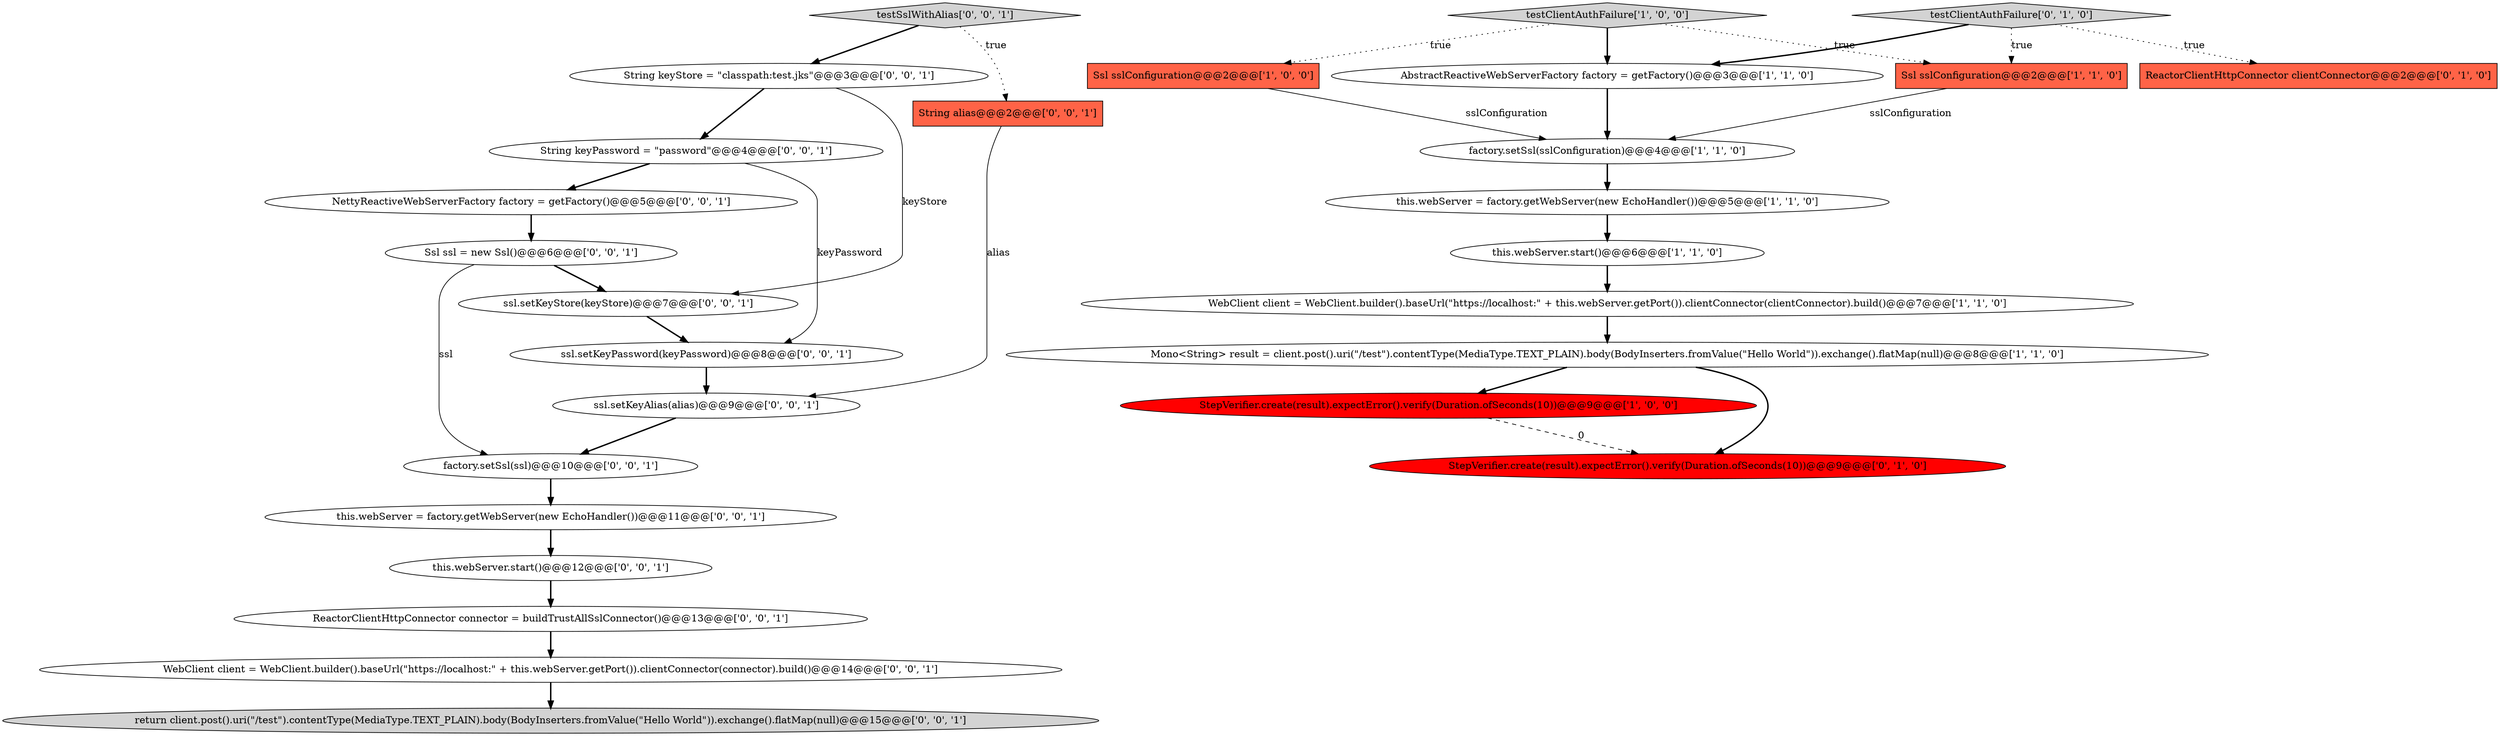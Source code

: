 digraph {
17 [style = filled, label = "NettyReactiveWebServerFactory factory = getFactory()@@@5@@@['0', '0', '1']", fillcolor = white, shape = ellipse image = "AAA0AAABBB3BBB"];
23 [style = filled, label = "WebClient client = WebClient.builder().baseUrl(\"https://localhost:\" + this.webServer.getPort()).clientConnector(connector).build()@@@14@@@['0', '0', '1']", fillcolor = white, shape = ellipse image = "AAA0AAABBB3BBB"];
25 [style = filled, label = "this.webServer.start()@@@12@@@['0', '0', '1']", fillcolor = white, shape = ellipse image = "AAA0AAABBB3BBB"];
0 [style = filled, label = "Ssl sslConfiguration@@@2@@@['1', '0', '0']", fillcolor = tomato, shape = box image = "AAA0AAABBB1BBB"];
2 [style = filled, label = "factory.setSsl(sslConfiguration)@@@4@@@['1', '1', '0']", fillcolor = white, shape = ellipse image = "AAA0AAABBB1BBB"];
1 [style = filled, label = "this.webServer = factory.getWebServer(new EchoHandler())@@@5@@@['1', '1', '0']", fillcolor = white, shape = ellipse image = "AAA0AAABBB1BBB"];
13 [style = filled, label = "ssl.setKeyPassword(keyPassword)@@@8@@@['0', '0', '1']", fillcolor = white, shape = ellipse image = "AAA0AAABBB3BBB"];
6 [style = filled, label = "testClientAuthFailure['1', '0', '0']", fillcolor = lightgray, shape = diamond image = "AAA0AAABBB1BBB"];
9 [style = filled, label = "StepVerifier.create(result).expectError().verify(Duration.ofSeconds(10))@@@9@@@['1', '0', '0']", fillcolor = red, shape = ellipse image = "AAA1AAABBB1BBB"];
18 [style = filled, label = "ssl.setKeyAlias(alias)@@@9@@@['0', '0', '1']", fillcolor = white, shape = ellipse image = "AAA0AAABBB3BBB"];
19 [style = filled, label = "testSslWithAlias['0', '0', '1']", fillcolor = lightgray, shape = diamond image = "AAA0AAABBB3BBB"];
21 [style = filled, label = "this.webServer = factory.getWebServer(new EchoHandler())@@@11@@@['0', '0', '1']", fillcolor = white, shape = ellipse image = "AAA0AAABBB3BBB"];
24 [style = filled, label = "Ssl ssl = new Ssl()@@@6@@@['0', '0', '1']", fillcolor = white, shape = ellipse image = "AAA0AAABBB3BBB"];
8 [style = filled, label = "AbstractReactiveWebServerFactory factory = getFactory()@@@3@@@['1', '1', '0']", fillcolor = white, shape = ellipse image = "AAA0AAABBB1BBB"];
12 [style = filled, label = "testClientAuthFailure['0', '1', '0']", fillcolor = lightgray, shape = diamond image = "AAA0AAABBB2BBB"];
15 [style = filled, label = "return client.post().uri(\"/test\").contentType(MediaType.TEXT_PLAIN).body(BodyInserters.fromValue(\"Hello World\")).exchange().flatMap(null)@@@15@@@['0', '0', '1']", fillcolor = lightgray, shape = ellipse image = "AAA0AAABBB3BBB"];
7 [style = filled, label = "WebClient client = WebClient.builder().baseUrl(\"https://localhost:\" + this.webServer.getPort()).clientConnector(clientConnector).build()@@@7@@@['1', '1', '0']", fillcolor = white, shape = ellipse image = "AAA0AAABBB1BBB"];
14 [style = filled, label = "String alias@@@2@@@['0', '0', '1']", fillcolor = tomato, shape = box image = "AAA0AAABBB3BBB"];
26 [style = filled, label = "factory.setSsl(ssl)@@@10@@@['0', '0', '1']", fillcolor = white, shape = ellipse image = "AAA0AAABBB3BBB"];
20 [style = filled, label = "String keyPassword = \"password\"@@@4@@@['0', '0', '1']", fillcolor = white, shape = ellipse image = "AAA0AAABBB3BBB"];
4 [style = filled, label = "this.webServer.start()@@@6@@@['1', '1', '0']", fillcolor = white, shape = ellipse image = "AAA0AAABBB1BBB"];
22 [style = filled, label = "ReactorClientHttpConnector connector = buildTrustAllSslConnector()@@@13@@@['0', '0', '1']", fillcolor = white, shape = ellipse image = "AAA0AAABBB3BBB"];
16 [style = filled, label = "String keyStore = \"classpath:test.jks\"@@@3@@@['0', '0', '1']", fillcolor = white, shape = ellipse image = "AAA0AAABBB3BBB"];
10 [style = filled, label = "ReactorClientHttpConnector clientConnector@@@2@@@['0', '1', '0']", fillcolor = tomato, shape = box image = "AAA0AAABBB2BBB"];
11 [style = filled, label = "StepVerifier.create(result).expectError().verify(Duration.ofSeconds(10))@@@9@@@['0', '1', '0']", fillcolor = red, shape = ellipse image = "AAA1AAABBB2BBB"];
27 [style = filled, label = "ssl.setKeyStore(keyStore)@@@7@@@['0', '0', '1']", fillcolor = white, shape = ellipse image = "AAA0AAABBB3BBB"];
5 [style = filled, label = "Mono<String> result = client.post().uri(\"/test\").contentType(MediaType.TEXT_PLAIN).body(BodyInserters.fromValue(\"Hello World\")).exchange().flatMap(null)@@@8@@@['1', '1', '0']", fillcolor = white, shape = ellipse image = "AAA0AAABBB1BBB"];
3 [style = filled, label = "Ssl sslConfiguration@@@2@@@['1', '1', '0']", fillcolor = tomato, shape = box image = "AAA0AAABBB1BBB"];
27->13 [style = bold, label=""];
12->3 [style = dotted, label="true"];
19->14 [style = dotted, label="true"];
1->4 [style = bold, label=""];
20->17 [style = bold, label=""];
5->9 [style = bold, label=""];
25->22 [style = bold, label=""];
0->2 [style = solid, label="sslConfiguration"];
2->1 [style = bold, label=""];
18->26 [style = bold, label=""];
23->15 [style = bold, label=""];
16->27 [style = solid, label="keyStore"];
21->25 [style = bold, label=""];
22->23 [style = bold, label=""];
4->7 [style = bold, label=""];
19->16 [style = bold, label=""];
26->21 [style = bold, label=""];
7->5 [style = bold, label=""];
17->24 [style = bold, label=""];
12->10 [style = dotted, label="true"];
8->2 [style = bold, label=""];
12->8 [style = bold, label=""];
14->18 [style = solid, label="alias"];
6->8 [style = bold, label=""];
9->11 [style = dashed, label="0"];
24->26 [style = solid, label="ssl"];
5->11 [style = bold, label=""];
6->0 [style = dotted, label="true"];
20->13 [style = solid, label="keyPassword"];
3->2 [style = solid, label="sslConfiguration"];
6->3 [style = dotted, label="true"];
16->20 [style = bold, label=""];
24->27 [style = bold, label=""];
13->18 [style = bold, label=""];
}
